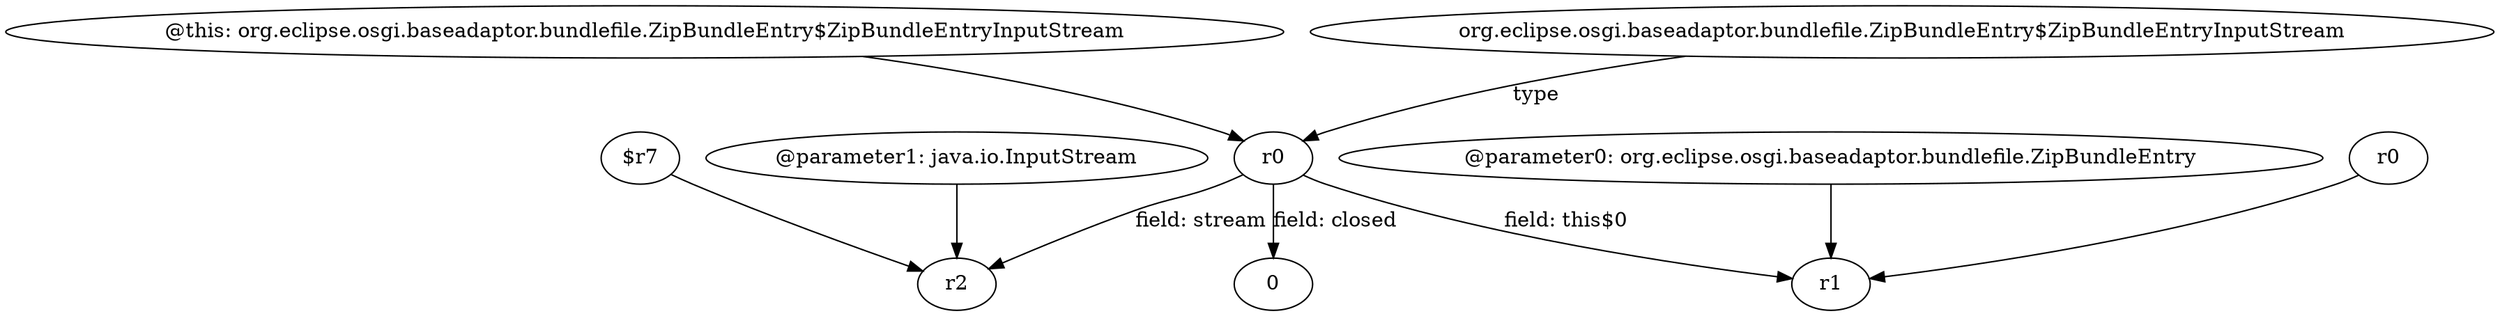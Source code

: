 digraph g {
0[label="r0"]
1[label="r2"]
0->1[label="field: stream"]
2[label="$r7"]
2->1[label=""]
3[label="@parameter0: org.eclipse.osgi.baseadaptor.bundlefile.ZipBundleEntry"]
4[label="r1"]
3->4[label=""]
5[label="@this: org.eclipse.osgi.baseadaptor.bundlefile.ZipBundleEntry$ZipBundleEntryInputStream"]
5->0[label=""]
6[label="org.eclipse.osgi.baseadaptor.bundlefile.ZipBundleEntry$ZipBundleEntryInputStream"]
6->0[label="type"]
7[label="r0"]
7->4[label=""]
8[label="@parameter1: java.io.InputStream"]
8->1[label=""]
0->4[label="field: this$0"]
9[label="0"]
0->9[label="field: closed"]
}